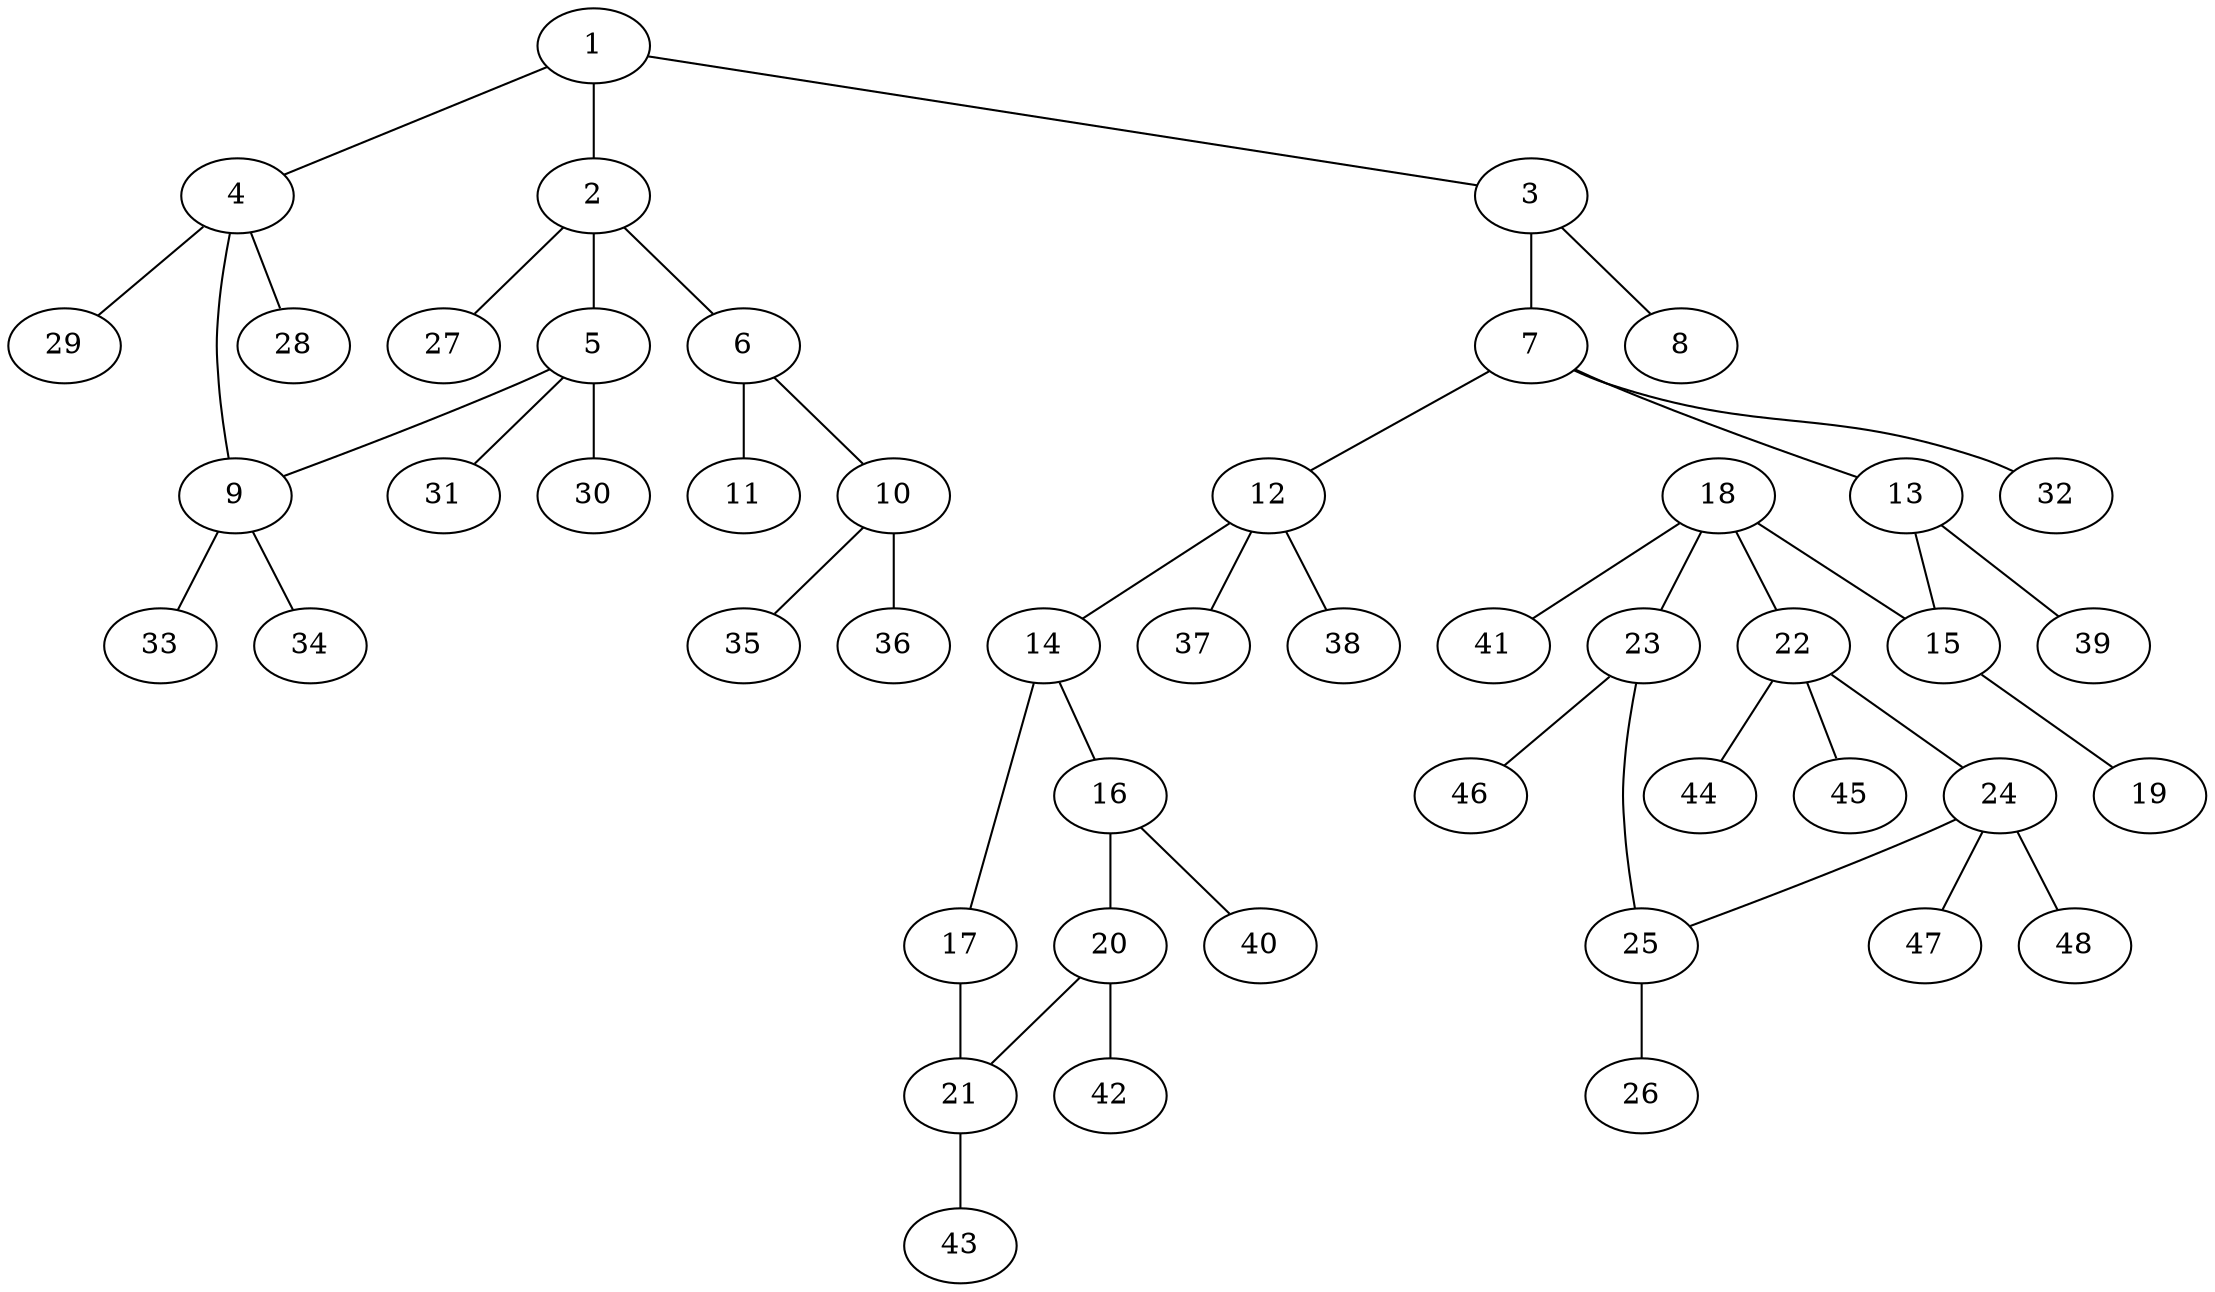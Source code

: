graph molecule_497 {
	1	 [chem=N];
	2	 [chem=C];
	1 -- 2	 [valence=1];
	3	 [chem=C];
	1 -- 3	 [valence=1];
	4	 [chem=C];
	1 -- 4	 [valence=1];
	5	 [chem=C];
	2 -- 5	 [valence=1];
	6	 [chem=C];
	2 -- 6	 [valence=1];
	27	 [chem=H];
	2 -- 27	 [valence=1];
	7	 [chem=C];
	3 -- 7	 [valence=1];
	8	 [chem=O];
	3 -- 8	 [valence=2];
	9	 [chem=C];
	4 -- 9	 [valence=1];
	28	 [chem=H];
	4 -- 28	 [valence=1];
	29	 [chem=H];
	4 -- 29	 [valence=1];
	5 -- 9	 [valence=1];
	30	 [chem=H];
	5 -- 30	 [valence=1];
	31	 [chem=H];
	5 -- 31	 [valence=1];
	10	 [chem=N];
	6 -- 10	 [valence=1];
	11	 [chem=O];
	6 -- 11	 [valence=2];
	12	 [chem=C];
	7 -- 12	 [valence=1];
	13	 [chem=N];
	7 -- 13	 [valence=1];
	32	 [chem=H];
	7 -- 32	 [valence=1];
	33	 [chem=H];
	9 -- 33	 [valence=1];
	34	 [chem=H];
	9 -- 34	 [valence=1];
	35	 [chem=H];
	10 -- 35	 [valence=1];
	36	 [chem=H];
	10 -- 36	 [valence=1];
	14	 [chem=C];
	12 -- 14	 [valence=1];
	37	 [chem=H];
	12 -- 37	 [valence=1];
	38	 [chem=H];
	12 -- 38	 [valence=1];
	15	 [chem=C];
	13 -- 15	 [valence=1];
	39	 [chem=H];
	13 -- 39	 [valence=1];
	16	 [chem=C];
	14 -- 16	 [valence=2];
	17	 [chem=N];
	14 -- 17	 [valence=1];
	19	 [chem=O];
	15 -- 19	 [valence=2];
	20	 [chem=N];
	16 -- 20	 [valence=1];
	40	 [chem=H];
	16 -- 40	 [valence=1];
	21	 [chem=C];
	17 -- 21	 [valence=2];
	18	 [chem=C];
	18 -- 15	 [valence=1];
	22	 [chem=C];
	18 -- 22	 [valence=1];
	23	 [chem=N];
	18 -- 23	 [valence=1];
	41	 [chem=H];
	18 -- 41	 [valence=1];
	20 -- 21	 [valence=1];
	42	 [chem=H];
	20 -- 42	 [valence=1];
	43	 [chem=H];
	21 -- 43	 [valence=1];
	24	 [chem=C];
	22 -- 24	 [valence=1];
	44	 [chem=H];
	22 -- 44	 [valence=1];
	45	 [chem=H];
	22 -- 45	 [valence=1];
	25	 [chem=C];
	23 -- 25	 [valence=1];
	46	 [chem=H];
	23 -- 46	 [valence=1];
	24 -- 25	 [valence=1];
	47	 [chem=H];
	24 -- 47	 [valence=1];
	48	 [chem=H];
	24 -- 48	 [valence=1];
	26	 [chem=O];
	25 -- 26	 [valence=2];
}

